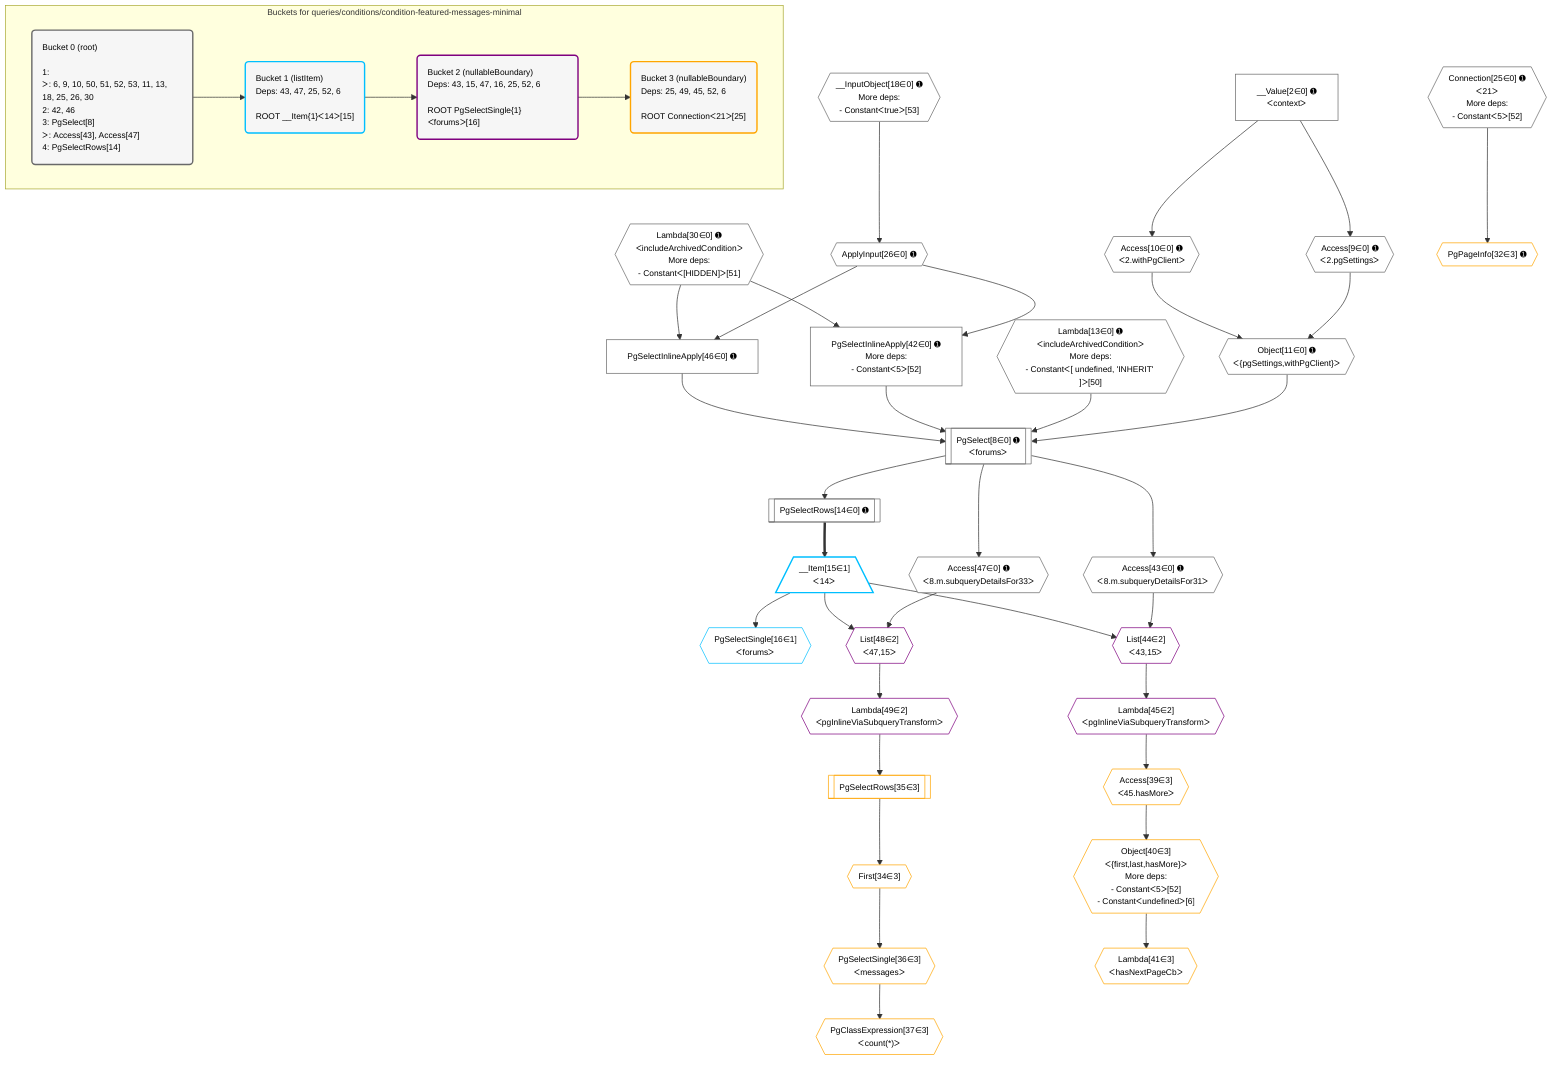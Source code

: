 %%{init: {'themeVariables': { 'fontSize': '12px'}}}%%
graph TD
    classDef path fill:#eee,stroke:#000,color:#000
    classDef plan fill:#fff,stroke-width:1px,color:#000
    classDef itemplan fill:#fff,stroke-width:2px,color:#000
    classDef unbatchedplan fill:#dff,stroke-width:1px,color:#000
    classDef sideeffectplan fill:#fcc,stroke-width:2px,color:#000
    classDef bucket fill:#f6f6f6,color:#000,stroke-width:2px,text-align:left

    subgraph "Buckets for queries/conditions/condition-featured-messages-minimal"
    Bucket0("Bucket 0 (root)<br /><br />1: <br />ᐳ: 6, 9, 10, 50, 51, 52, 53, 11, 13, 18, 25, 26, 30<br />2: 42, 46<br />3: PgSelect[8]<br />ᐳ: Access[43], Access[47]<br />4: PgSelectRows[14]"):::bucket
    Bucket1("Bucket 1 (listItem)<br />Deps: 43, 47, 25, 52, 6<br /><br />ROOT __Item{1}ᐸ14ᐳ[15]"):::bucket
    Bucket2("Bucket 2 (nullableBoundary)<br />Deps: 43, 15, 47, 16, 25, 52, 6<br /><br />ROOT PgSelectSingle{1}ᐸforumsᐳ[16]"):::bucket
    Bucket3("Bucket 3 (nullableBoundary)<br />Deps: 25, 49, 45, 52, 6<br /><br />ROOT Connectionᐸ21ᐳ[25]"):::bucket
    end
    Bucket0 --> Bucket1
    Bucket1 --> Bucket2
    Bucket2 --> Bucket3

    %% plan dependencies
    PgSelect8[["PgSelect[8∈0] ➊<br />ᐸforumsᐳ"]]:::plan
    Object11{{"Object[11∈0] ➊<br />ᐸ{pgSettings,withPgClient}ᐳ"}}:::plan
    Lambda13{{"Lambda[13∈0] ➊<br />ᐸincludeArchivedConditionᐳ<br />More deps:<br />- Constantᐸ[ undefined, 'INHERIT' ]ᐳ[50]"}}:::plan
    PgSelectInlineApply42["PgSelectInlineApply[42∈0] ➊<br />More deps:<br />- Constantᐸ5ᐳ[52]"]:::plan
    PgSelectInlineApply46["PgSelectInlineApply[46∈0] ➊"]:::plan
    Object11 & Lambda13 & PgSelectInlineApply42 & PgSelectInlineApply46 --> PgSelect8
    ApplyInput26{{"ApplyInput[26∈0] ➊"}}:::plan
    Lambda30{{"Lambda[30∈0] ➊<br />ᐸincludeArchivedConditionᐳ<br />More deps:<br />- Constantᐸ[HIDDEN]ᐳ[51]"}}:::plan
    ApplyInput26 & Lambda30 --> PgSelectInlineApply42
    Access9{{"Access[9∈0] ➊<br />ᐸ2.pgSettingsᐳ"}}:::plan
    Access10{{"Access[10∈0] ➊<br />ᐸ2.withPgClientᐳ"}}:::plan
    Access9 & Access10 --> Object11
    ApplyInput26 & Lambda30 --> PgSelectInlineApply46
    __Value2["__Value[2∈0] ➊<br />ᐸcontextᐳ"]:::plan
    __Value2 --> Access9
    __Value2 --> Access10
    PgSelectRows14[["PgSelectRows[14∈0] ➊"]]:::plan
    PgSelect8 --> PgSelectRows14
    __InputObject18{{"__InputObject[18∈0] ➊<br />More deps:<br />- Constantᐸtrueᐳ[53]"}}:::plan
    Connection25{{"Connection[25∈0] ➊<br />ᐸ21ᐳ<br />More deps:<br />- Constantᐸ5ᐳ[52]"}}:::plan
    __InputObject18 --> ApplyInput26
    Access43{{"Access[43∈0] ➊<br />ᐸ8.m.subqueryDetailsFor31ᐳ"}}:::plan
    PgSelect8 --> Access43
    Access47{{"Access[47∈0] ➊<br />ᐸ8.m.subqueryDetailsFor33ᐳ"}}:::plan
    PgSelect8 --> Access47
    __Item15[/"__Item[15∈1]<br />ᐸ14ᐳ"\]:::itemplan
    PgSelectRows14 ==> __Item15
    PgSelectSingle16{{"PgSelectSingle[16∈1]<br />ᐸforumsᐳ"}}:::plan
    __Item15 --> PgSelectSingle16
    List44{{"List[44∈2]<br />ᐸ43,15ᐳ"}}:::plan
    Access43 & __Item15 --> List44
    List48{{"List[48∈2]<br />ᐸ47,15ᐳ"}}:::plan
    Access47 & __Item15 --> List48
    Lambda45{{"Lambda[45∈2]<br />ᐸpgInlineViaSubqueryTransformᐳ"}}:::plan
    List44 --> Lambda45
    Lambda49{{"Lambda[49∈2]<br />ᐸpgInlineViaSubqueryTransformᐳ"}}:::plan
    List48 --> Lambda49
    Object40{{"Object[40∈3]<br />ᐸ{first,last,hasMore}ᐳ<br />More deps:<br />- Constantᐸ5ᐳ[52]<br />- Constantᐸundefinedᐳ[6]"}}:::plan
    Access39{{"Access[39∈3]<br />ᐸ45.hasMoreᐳ"}}:::plan
    Access39 --> Object40
    PgPageInfo32{{"PgPageInfo[32∈3] ➊"}}:::plan
    Connection25 --> PgPageInfo32
    First34{{"First[34∈3]"}}:::plan
    PgSelectRows35[["PgSelectRows[35∈3]"]]:::plan
    PgSelectRows35 --> First34
    Lambda49 --> PgSelectRows35
    PgSelectSingle36{{"PgSelectSingle[36∈3]<br />ᐸmessagesᐳ"}}:::plan
    First34 --> PgSelectSingle36
    PgClassExpression37{{"PgClassExpression[37∈3]<br />ᐸcount(*)ᐳ"}}:::plan
    PgSelectSingle36 --> PgClassExpression37
    Lambda45 --> Access39
    Lambda41{{"Lambda[41∈3]<br />ᐸhasNextPageCbᐳ"}}:::plan
    Object40 --> Lambda41

    %% define steps
    classDef bucket0 stroke:#696969
    class Bucket0,__Value2,PgSelect8,Access9,Access10,Object11,Lambda13,PgSelectRows14,__InputObject18,Connection25,ApplyInput26,Lambda30,PgSelectInlineApply42,Access43,PgSelectInlineApply46,Access47 bucket0
    classDef bucket1 stroke:#00bfff
    class Bucket1,__Item15,PgSelectSingle16 bucket1
    classDef bucket2 stroke:#7f007f
    class Bucket2,List44,Lambda45,List48,Lambda49 bucket2
    classDef bucket3 stroke:#ffa500
    class Bucket3,PgPageInfo32,First34,PgSelectRows35,PgSelectSingle36,PgClassExpression37,Access39,Object40,Lambda41 bucket3